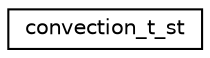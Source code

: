 digraph G
{
  edge [fontname="Helvetica",fontsize="10",labelfontname="Helvetica",labelfontsize="10"];
  node [fontname="Helvetica",fontsize="10",shape=record];
  rankdir=LR;
  Node1 [label="convection_t_st",height=0.2,width=0.4,color="black", fillcolor="white", style="filled",URL="$structconvection__t__st.html"];
}
